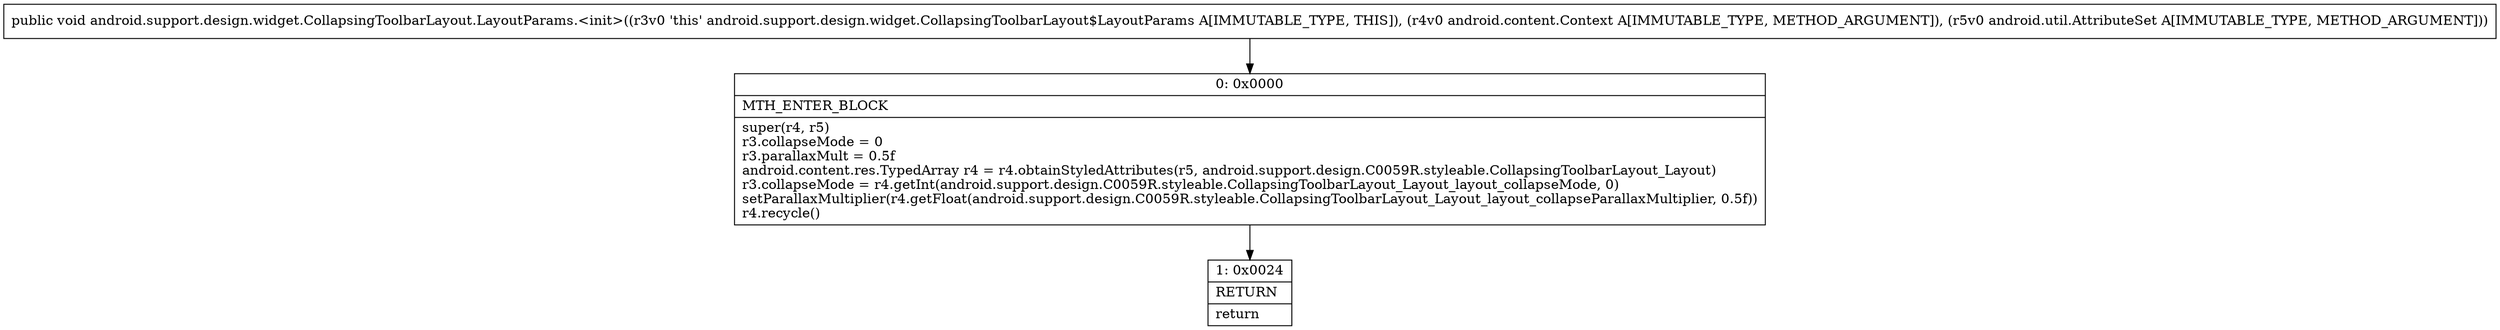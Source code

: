 digraph "CFG forandroid.support.design.widget.CollapsingToolbarLayout.LayoutParams.\<init\>(Landroid\/content\/Context;Landroid\/util\/AttributeSet;)V" {
Node_0 [shape=record,label="{0\:\ 0x0000|MTH_ENTER_BLOCK\l|super(r4, r5)\lr3.collapseMode = 0\lr3.parallaxMult = 0.5f\landroid.content.res.TypedArray r4 = r4.obtainStyledAttributes(r5, android.support.design.C0059R.styleable.CollapsingToolbarLayout_Layout)\lr3.collapseMode = r4.getInt(android.support.design.C0059R.styleable.CollapsingToolbarLayout_Layout_layout_collapseMode, 0)\lsetParallaxMultiplier(r4.getFloat(android.support.design.C0059R.styleable.CollapsingToolbarLayout_Layout_layout_collapseParallaxMultiplier, 0.5f))\lr4.recycle()\l}"];
Node_1 [shape=record,label="{1\:\ 0x0024|RETURN\l|return\l}"];
MethodNode[shape=record,label="{public void android.support.design.widget.CollapsingToolbarLayout.LayoutParams.\<init\>((r3v0 'this' android.support.design.widget.CollapsingToolbarLayout$LayoutParams A[IMMUTABLE_TYPE, THIS]), (r4v0 android.content.Context A[IMMUTABLE_TYPE, METHOD_ARGUMENT]), (r5v0 android.util.AttributeSet A[IMMUTABLE_TYPE, METHOD_ARGUMENT])) }"];
MethodNode -> Node_0;
Node_0 -> Node_1;
}

